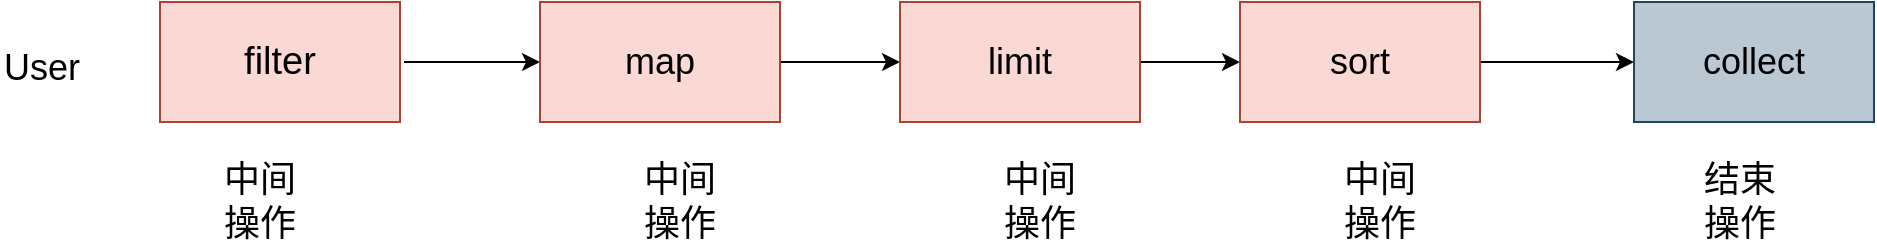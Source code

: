 <mxfile version="11.1.4" type="github"><diagram id="MdZ4UknhEPFFkgnZhDTl" name="第 1 页"><mxGraphModel dx="2249" dy="764" grid="1" gridSize="10" guides="1" tooltips="1" connect="1" arrows="1" fold="1" page="1" pageScale="1" pageWidth="827" pageHeight="1169" math="0" shadow="0"><root><mxCell id="0"/><mxCell id="1" parent="0"/><mxCell id="G70ylWGdW6C55qtnPkxA-7" style="edgeStyle=orthogonalEdgeStyle;rounded=0;orthogonalLoop=1;jettySize=auto;html=1;entryX=0;entryY=0.5;entryDx=0;entryDy=0;" edge="1" parent="1" source="G70ylWGdW6C55qtnPkxA-1" target="G70ylWGdW6C55qtnPkxA-2"><mxGeometry relative="1" as="geometry"/></mxCell><mxCell id="G70ylWGdW6C55qtnPkxA-1" value="&lt;font style=&quot;font-size: 19px&quot;&gt;filter&lt;/font&gt;" style="rounded=0;whiteSpace=wrap;html=1;perimeterSpacing=2;fillColor=#fad9d5;strokeColor=#ae4132;" vertex="1" parent="1"><mxGeometry x="30" y="250" width="120" height="60" as="geometry"/></mxCell><mxCell id="G70ylWGdW6C55qtnPkxA-8" style="edgeStyle=orthogonalEdgeStyle;rounded=0;orthogonalLoop=1;jettySize=auto;html=1;exitX=1;exitY=0.5;exitDx=0;exitDy=0;entryX=0;entryY=0.5;entryDx=0;entryDy=0;" edge="1" parent="1" source="G70ylWGdW6C55qtnPkxA-2" target="G70ylWGdW6C55qtnPkxA-3"><mxGeometry relative="1" as="geometry"/></mxCell><mxCell id="G70ylWGdW6C55qtnPkxA-2" value="&lt;font style=&quot;font-size: 18px&quot;&gt;map&lt;/font&gt;" style="rounded=0;whiteSpace=wrap;html=1;fillColor=#fad9d5;strokeColor=#ae4132;" vertex="1" parent="1"><mxGeometry x="220" y="250" width="120" height="60" as="geometry"/></mxCell><mxCell id="G70ylWGdW6C55qtnPkxA-9" style="edgeStyle=orthogonalEdgeStyle;rounded=0;orthogonalLoop=1;jettySize=auto;html=1;exitX=1;exitY=0.5;exitDx=0;exitDy=0;entryX=0;entryY=0.5;entryDx=0;entryDy=0;" edge="1" parent="1" source="G70ylWGdW6C55qtnPkxA-3" target="G70ylWGdW6C55qtnPkxA-4"><mxGeometry relative="1" as="geometry"/></mxCell><mxCell id="G70ylWGdW6C55qtnPkxA-3" value="&lt;font style=&quot;font-size: 18px&quot;&gt;limit&lt;/font&gt;" style="rounded=0;whiteSpace=wrap;html=1;fillColor=#fad9d5;strokeColor=#ae4132;" vertex="1" parent="1"><mxGeometry x="400" y="250" width="120" height="60" as="geometry"/></mxCell><mxCell id="G70ylWGdW6C55qtnPkxA-14" style="edgeStyle=orthogonalEdgeStyle;rounded=0;orthogonalLoop=1;jettySize=auto;html=1;exitX=1;exitY=0.5;exitDx=0;exitDy=0;" edge="1" parent="1" source="G70ylWGdW6C55qtnPkxA-4" target="G70ylWGdW6C55qtnPkxA-5"><mxGeometry relative="1" as="geometry"/></mxCell><mxCell id="G70ylWGdW6C55qtnPkxA-4" value="&lt;font style=&quot;font-size: 18px&quot;&gt;sort&lt;/font&gt;" style="rounded=0;whiteSpace=wrap;html=1;fillColor=#fad9d5;strokeColor=#ae4132;" vertex="1" parent="1"><mxGeometry x="570" y="250" width="120" height="60" as="geometry"/></mxCell><mxCell id="G70ylWGdW6C55qtnPkxA-5" value="&lt;font style=&quot;font-size: 18px&quot;&gt;collect&lt;/font&gt;" style="rounded=0;whiteSpace=wrap;html=1;fillColor=#bac8d3;strokeColor=#23445d;" vertex="1" parent="1"><mxGeometry x="767" y="250" width="120" height="60" as="geometry"/></mxCell><mxCell id="G70ylWGdW6C55qtnPkxA-6" value="&lt;font style=&quot;font-size: 18px&quot;&gt;User&lt;/font&gt;" style="text;html=1;resizable=0;points=[];autosize=1;align=left;verticalAlign=top;spacingTop=-4;" vertex="1" parent="1"><mxGeometry x="-50" y="270" width="50" height="20" as="geometry"/></mxCell><mxCell id="G70ylWGdW6C55qtnPkxA-15" value="&lt;font style=&quot;font-size: 18px&quot;&gt;中间操作&lt;/font&gt;" style="text;html=1;strokeColor=none;fillColor=none;align=center;verticalAlign=middle;whiteSpace=wrap;rounded=0;" vertex="1" parent="1"><mxGeometry x="60" y="340" width="40" height="20" as="geometry"/></mxCell><mxCell id="G70ylWGdW6C55qtnPkxA-21" value="&lt;font style=&quot;font-size: 18px&quot;&gt;中间操作&lt;/font&gt;" style="text;html=1;strokeColor=none;fillColor=none;align=center;verticalAlign=middle;whiteSpace=wrap;rounded=0;" vertex="1" parent="1"><mxGeometry x="270" y="340" width="40" height="20" as="geometry"/></mxCell><mxCell id="G70ylWGdW6C55qtnPkxA-22" value="&lt;font style=&quot;font-size: 18px&quot;&gt;中间操作&lt;/font&gt;" style="text;html=1;strokeColor=none;fillColor=none;align=center;verticalAlign=middle;whiteSpace=wrap;rounded=0;" vertex="1" parent="1"><mxGeometry x="450" y="340" width="40" height="20" as="geometry"/></mxCell><mxCell id="G70ylWGdW6C55qtnPkxA-23" value="&lt;font style=&quot;font-size: 18px&quot;&gt;中间操作&lt;/font&gt;" style="text;html=1;strokeColor=none;fillColor=none;align=center;verticalAlign=middle;whiteSpace=wrap;rounded=0;" vertex="1" parent="1"><mxGeometry x="620" y="340" width="40" height="20" as="geometry"/></mxCell><mxCell id="G70ylWGdW6C55qtnPkxA-24" value="&lt;font style=&quot;font-size: 18px&quot;&gt;结束操作&lt;/font&gt;" style="text;html=1;strokeColor=none;fillColor=none;align=center;verticalAlign=middle;whiteSpace=wrap;rounded=0;" vertex="1" parent="1"><mxGeometry x="800" y="340" width="40" height="20" as="geometry"/></mxCell></root></mxGraphModel></diagram></mxfile>